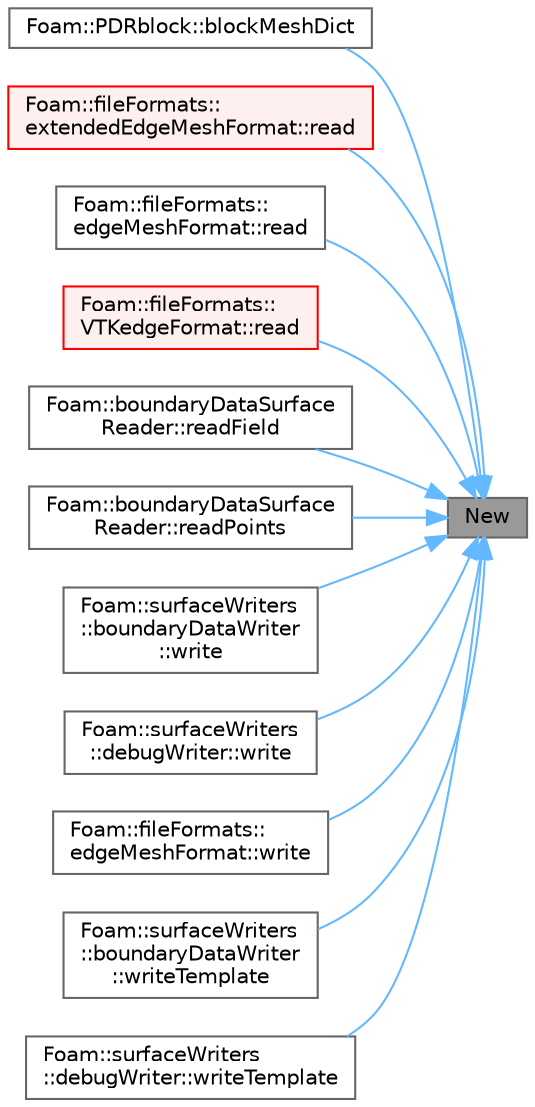digraph "New"
{
 // LATEX_PDF_SIZE
  bgcolor="transparent";
  edge [fontname=Helvetica,fontsize=10,labelfontname=Helvetica,labelfontsize=10];
  node [fontname=Helvetica,fontsize=10,shape=box,height=0.2,width=0.4];
  rankdir="RL";
  Node1 [id="Node000001",label="New",height=0.2,width=0.4,color="gray40", fillcolor="grey60", style="filled", fontcolor="black",tooltip=" "];
  Node1 -> Node2 [id="edge1_Node000001_Node000002",dir="back",color="steelblue1",style="solid",tooltip=" "];
  Node2 [id="Node000002",label="Foam::PDRblock::blockMeshDict",height=0.2,width=0.4,color="grey40", fillcolor="white", style="filled",URL="$classFoam_1_1PDRblock.html#a5ab13e10d3ff4fe6e0e51d68ef2785cf",tooltip=" "];
  Node1 -> Node3 [id="edge2_Node000001_Node000003",dir="back",color="steelblue1",style="solid",tooltip=" "];
  Node3 [id="Node000003",label="Foam::fileFormats::\lextendedEdgeMeshFormat::read",height=0.2,width=0.4,color="red", fillcolor="#FFF0F0", style="filled",URL="$classFoam_1_1fileFormats_1_1extendedEdgeMeshFormat.html#a464ebd67acbdff0014d4dae69e3ec4be",tooltip=" "];
  Node1 -> Node5 [id="edge3_Node000001_Node000005",dir="back",color="steelblue1",style="solid",tooltip=" "];
  Node5 [id="Node000005",label="Foam::fileFormats::\ledgeMeshFormat::read",height=0.2,width=0.4,color="grey40", fillcolor="white", style="filled",URL="$classFoam_1_1fileFormats_1_1edgeMeshFormat.html#a5c2144d3bad2aab0a52a4987754abd92",tooltip=" "];
  Node1 -> Node6 [id="edge4_Node000001_Node000006",dir="back",color="steelblue1",style="solid",tooltip=" "];
  Node6 [id="Node000006",label="Foam::fileFormats::\lVTKedgeFormat::read",height=0.2,width=0.4,color="red", fillcolor="#FFF0F0", style="filled",URL="$classFoam_1_1fileFormats_1_1VTKedgeFormat.html#a5c2144d3bad2aab0a52a4987754abd92",tooltip=" "];
  Node1 -> Node8 [id="edge5_Node000001_Node000008",dir="back",color="steelblue1",style="solid",tooltip=" "];
  Node8 [id="Node000008",label="Foam::boundaryDataSurface\lReader::readField",height=0.2,width=0.4,color="grey40", fillcolor="white", style="filled",URL="$classFoam_1_1boundaryDataSurfaceReader.html#ab7dd10840bd4fda87b0bc41b1e12539c",tooltip=" "];
  Node1 -> Node9 [id="edge6_Node000001_Node000009",dir="back",color="steelblue1",style="solid",tooltip=" "];
  Node9 [id="Node000009",label="Foam::boundaryDataSurface\lReader::readPoints",height=0.2,width=0.4,color="grey40", fillcolor="white", style="filled",URL="$classFoam_1_1boundaryDataSurfaceReader.html#a3814e68e3fa4c34fd5ae8e1544ec8a15",tooltip=" "];
  Node1 -> Node10 [id="edge7_Node000001_Node000010",dir="back",color="steelblue1",style="solid",tooltip=" "];
  Node10 [id="Node000010",label="Foam::surfaceWriters\l::boundaryDataWriter\l::write",height=0.2,width=0.4,color="grey40", fillcolor="white", style="filled",URL="$classFoam_1_1surfaceWriters_1_1boundaryDataWriter.html#afd799dadb33a0ff968bae2ddcb13787b",tooltip=" "];
  Node1 -> Node11 [id="edge8_Node000001_Node000011",dir="back",color="steelblue1",style="solid",tooltip=" "];
  Node11 [id="Node000011",label="Foam::surfaceWriters\l::debugWriter::write",height=0.2,width=0.4,color="grey40", fillcolor="white", style="filled",URL="$classFoam_1_1surfaceWriters_1_1debugWriter.html#afd799dadb33a0ff968bae2ddcb13787b",tooltip=" "];
  Node1 -> Node12 [id="edge9_Node000001_Node000012",dir="back",color="steelblue1",style="solid",tooltip=" "];
  Node12 [id="Node000012",label="Foam::fileFormats::\ledgeMeshFormat::write",height=0.2,width=0.4,color="grey40", fillcolor="white", style="filled",URL="$classFoam_1_1fileFormats_1_1edgeMeshFormat.html#adf721a28e72fe40c5a37251ed41f9750",tooltip=" "];
  Node1 -> Node13 [id="edge10_Node000001_Node000013",dir="back",color="steelblue1",style="solid",tooltip=" "];
  Node13 [id="Node000013",label="Foam::surfaceWriters\l::boundaryDataWriter\l::writeTemplate",height=0.2,width=0.4,color="grey40", fillcolor="white", style="filled",URL="$classFoam_1_1surfaceWriters_1_1boundaryDataWriter.html#a817eda2af780a14495d0652de348dfda",tooltip=" "];
  Node1 -> Node14 [id="edge11_Node000001_Node000014",dir="back",color="steelblue1",style="solid",tooltip=" "];
  Node14 [id="Node000014",label="Foam::surfaceWriters\l::debugWriter::writeTemplate",height=0.2,width=0.4,color="grey40", fillcolor="white", style="filled",URL="$classFoam_1_1surfaceWriters_1_1debugWriter.html#a817eda2af780a14495d0652de348dfda",tooltip=" "];
}
